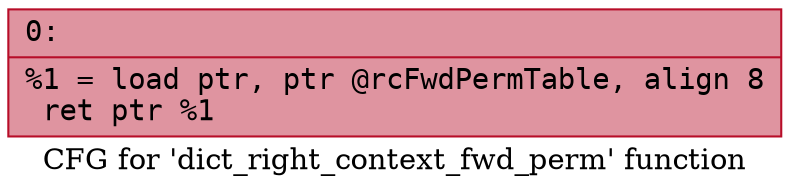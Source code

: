 digraph "CFG for 'dict_right_context_fwd_perm' function" {
	label="CFG for 'dict_right_context_fwd_perm' function";

	Node0x60000244fd90 [shape=record,color="#b70d28ff", style=filled, fillcolor="#b70d2870" fontname="Courier",label="{0:\l|  %1 = load ptr, ptr @rcFwdPermTable, align 8\l  ret ptr %1\l}"];
}
